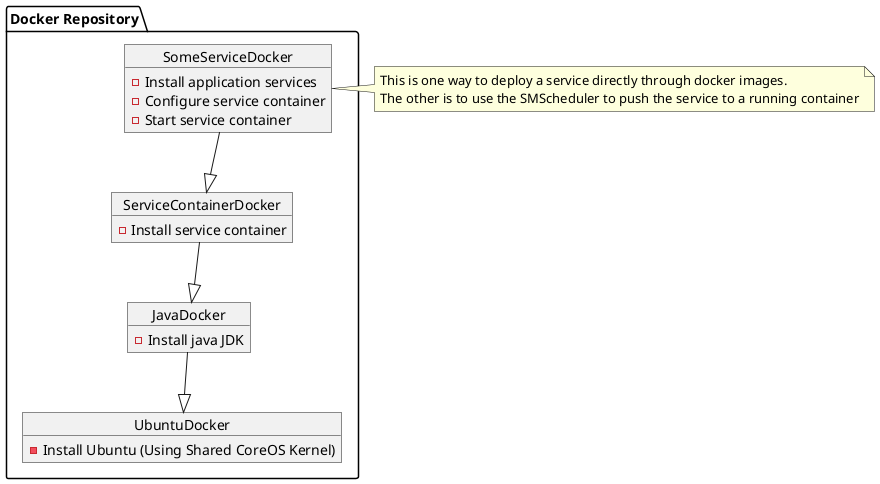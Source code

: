 @startuml

package "Docker Repository" {

  object SomeServiceDocker {
    - Install application services
    - Configure service container
    - Start service container
  }


  object ServiceContainerDocker {
    - Install service container
  }

  object JavaDocker {
    - Install java JDK
  }

  object UbuntuDocker {
    - Install Ubuntu (Using Shared CoreOS Kernel)
  }
}


SomeServiceDocker --|> ServiceContainerDocker
ServiceContainerDocker --|> JavaDocker
JavaDocker --|> UbuntuDocker


note as n
  This is one way to deploy a service directly through docker images.
  The other is to use the SMScheduler to push the service to a running container
end note

n -left-> SomeServiceDocker

@enduml